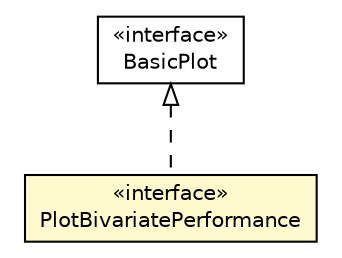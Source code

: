 #!/usr/local/bin/dot
#
# Class diagram 
# Generated by UMLGraph version 5.2 (http://www.umlgraph.org/)
#

digraph G {
	edge [fontname="Helvetica",fontsize=10,labelfontname="Helvetica",labelfontsize=10];
	node [fontname="Helvetica",fontsize=10,shape=plaintext];
	nodesep=0.25;
	ranksep=0.5;
	// com.isnotworking.recfwk.vis.PlotBivariatePerformance
	c614 [label=<<table title="com.isnotworking.recfwk.vis.PlotBivariatePerformance" border="0" cellborder="1" cellspacing="0" cellpadding="2" port="p" bgcolor="lemonChiffon" href="./PlotBivariatePerformance.html">
		<tr><td><table border="0" cellspacing="0" cellpadding="1">
<tr><td align="center" balign="center"> &#171;interface&#187; </td></tr>
<tr><td align="center" balign="center"> PlotBivariatePerformance </td></tr>
		</table></td></tr>
		</table>>, fontname="Helvetica", fontcolor="black", fontsize=10.0];
	// com.isnotworking.recfwk.vis.BasicPlot
	c615 [label=<<table title="com.isnotworking.recfwk.vis.BasicPlot" border="0" cellborder="1" cellspacing="0" cellpadding="2" port="p" href="./BasicPlot.html">
		<tr><td><table border="0" cellspacing="0" cellpadding="1">
<tr><td align="center" balign="center"> &#171;interface&#187; </td></tr>
<tr><td align="center" balign="center"> BasicPlot </td></tr>
		</table></td></tr>
		</table>>, fontname="Helvetica", fontcolor="black", fontsize=10.0];
	//com.isnotworking.recfwk.vis.PlotBivariatePerformance implements com.isnotworking.recfwk.vis.BasicPlot
	c615:p -> c614:p [dir=back,arrowtail=empty,style=dashed];
}

